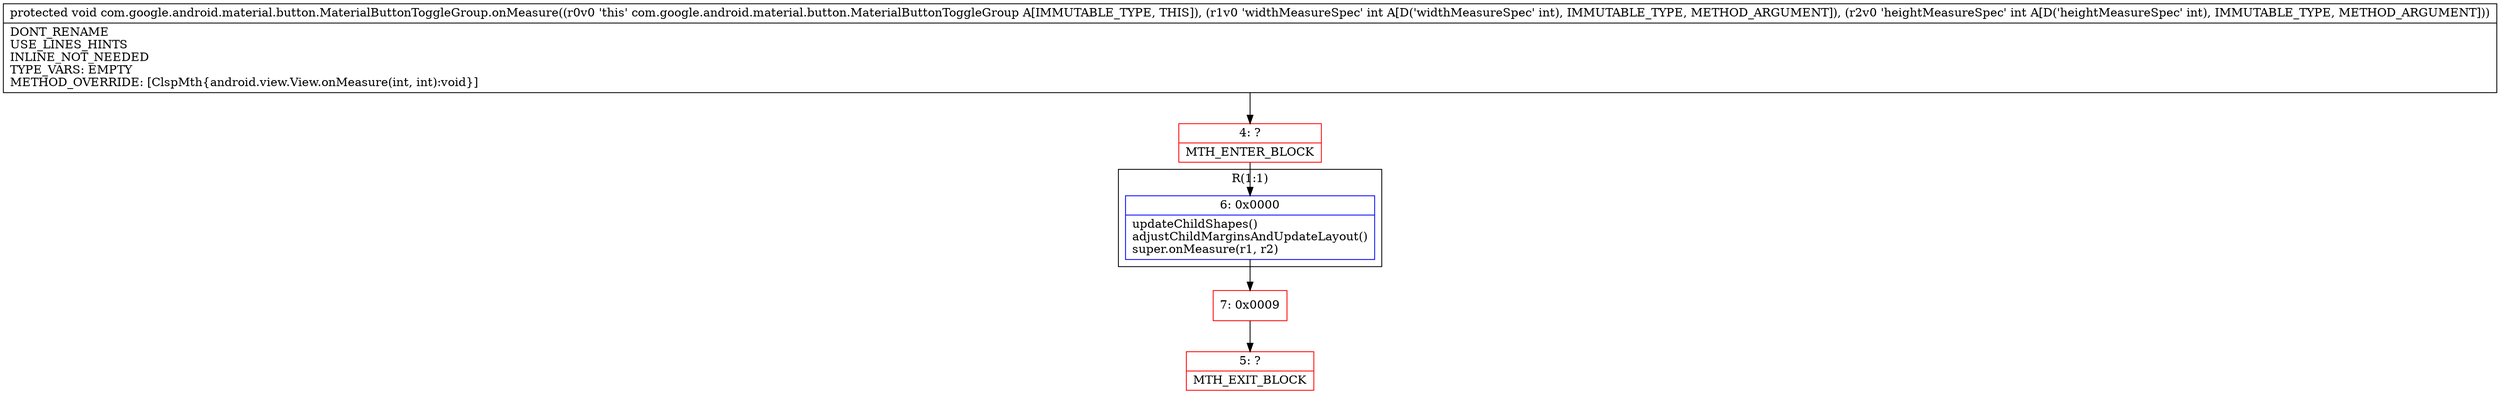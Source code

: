 digraph "CFG forcom.google.android.material.button.MaterialButtonToggleGroup.onMeasure(II)V" {
subgraph cluster_Region_1857037472 {
label = "R(1:1)";
node [shape=record,color=blue];
Node_6 [shape=record,label="{6\:\ 0x0000|updateChildShapes()\ladjustChildMarginsAndUpdateLayout()\lsuper.onMeasure(r1, r2)\l}"];
}
Node_4 [shape=record,color=red,label="{4\:\ ?|MTH_ENTER_BLOCK\l}"];
Node_7 [shape=record,color=red,label="{7\:\ 0x0009}"];
Node_5 [shape=record,color=red,label="{5\:\ ?|MTH_EXIT_BLOCK\l}"];
MethodNode[shape=record,label="{protected void com.google.android.material.button.MaterialButtonToggleGroup.onMeasure((r0v0 'this' com.google.android.material.button.MaterialButtonToggleGroup A[IMMUTABLE_TYPE, THIS]), (r1v0 'widthMeasureSpec' int A[D('widthMeasureSpec' int), IMMUTABLE_TYPE, METHOD_ARGUMENT]), (r2v0 'heightMeasureSpec' int A[D('heightMeasureSpec' int), IMMUTABLE_TYPE, METHOD_ARGUMENT]))  | DONT_RENAME\lUSE_LINES_HINTS\lINLINE_NOT_NEEDED\lTYPE_VARS: EMPTY\lMETHOD_OVERRIDE: [ClspMth\{android.view.View.onMeasure(int, int):void\}]\l}"];
MethodNode -> Node_4;Node_6 -> Node_7;
Node_4 -> Node_6;
Node_7 -> Node_5;
}

